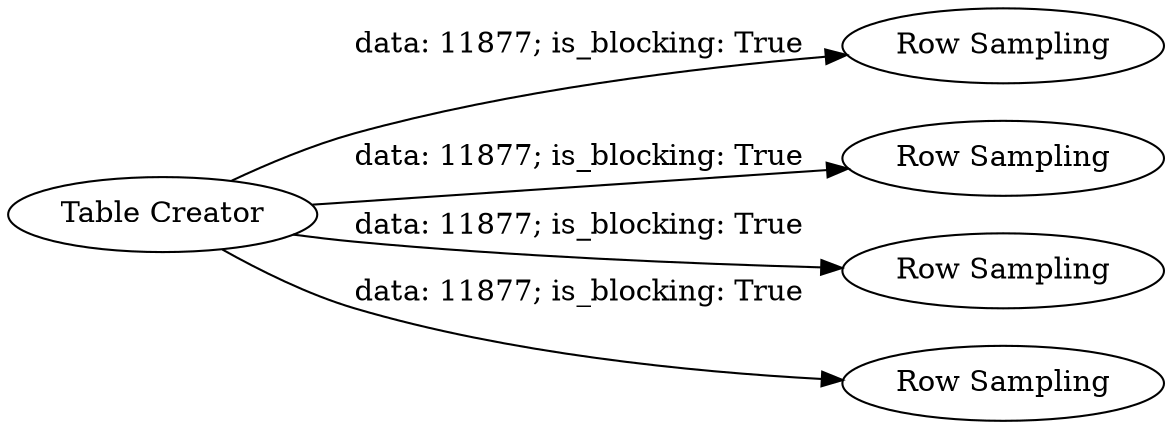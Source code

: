 digraph {
	"2834659316110191226_20" [label="Row Sampling"]
	"2834659316110191226_4" [label="Table Creator"]
	"2834659316110191226_22" [label="Row Sampling"]
	"2834659316110191226_19" [label="Row Sampling"]
	"2834659316110191226_21" [label="Row Sampling"]
	"2834659316110191226_4" -> "2834659316110191226_22" [label="data: 11877; is_blocking: True"]
	"2834659316110191226_4" -> "2834659316110191226_21" [label="data: 11877; is_blocking: True"]
	"2834659316110191226_4" -> "2834659316110191226_19" [label="data: 11877; is_blocking: True"]
	"2834659316110191226_4" -> "2834659316110191226_20" [label="data: 11877; is_blocking: True"]
	rankdir=LR
}
